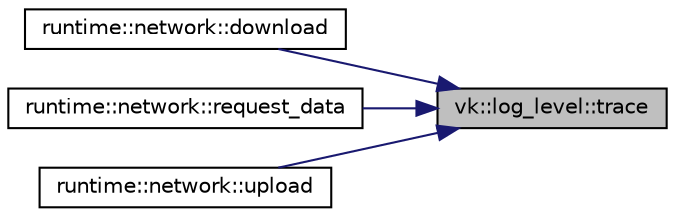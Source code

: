 digraph "vk::log_level::trace"
{
 // LATEX_PDF_SIZE
  edge [fontname="Helvetica",fontsize="10",labelfontname="Helvetica",labelfontsize="10"];
  node [fontname="Helvetica",fontsize="10",shape=record];
  rankdir="RL";
  Node1 [label="vk::log_level::trace",height=0.2,width=0.4,color="black", fillcolor="grey75", style="filled", fontcolor="black",tooltip=" "];
  Node1 -> Node2 [dir="back",color="midnightblue",fontsize="10",style="solid",fontname="Helvetica"];
  Node2 [label="runtime::network::download",height=0.2,width=0.4,color="black", fillcolor="white", style="filled",URL="$namespaceruntime_1_1network.html#a443849cbb29a0cd6fb8664b009f8889a",tooltip="Download file from server to filename."];
  Node1 -> Node3 [dir="back",color="midnightblue",fontsize="10",style="solid",fontname="Helvetica"];
  Node3 [label="runtime::network::request_data",height=0.2,width=0.4,color="black", fillcolor="white", style="filled",URL="$namespaceruntime_1_1network.html#a8a2908670901c6cdbbc88442ccdb23b6",tooltip="Execute HTTP POST request with text data."];
  Node1 -> Node4 [dir="back",color="midnightblue",fontsize="10",style="solid",fontname="Helvetica"];
  Node4 [label="runtime::network::upload",height=0.2,width=0.4,color="black", fillcolor="white", style="filled",URL="$namespaceruntime_1_1network.html#ad393d256993a5f1d57ab97ed05f9afe5",tooltip="Upload file from filename to server."];
}
